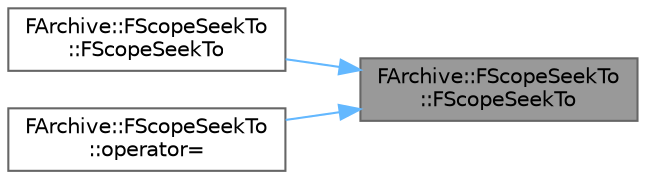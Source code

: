 digraph "FArchive::FScopeSeekTo::FScopeSeekTo"
{
 // INTERACTIVE_SVG=YES
 // LATEX_PDF_SIZE
  bgcolor="transparent";
  edge [fontname=Helvetica,fontsize=10,labelfontname=Helvetica,labelfontsize=10];
  node [fontname=Helvetica,fontsize=10,shape=box,height=0.2,width=0.4];
  rankdir="RL";
  Node1 [id="Node000001",label="FArchive::FScopeSeekTo\l::FScopeSeekTo",height=0.2,width=0.4,color="gray40", fillcolor="grey60", style="filled", fontcolor="black",tooltip=" "];
  Node1 -> Node2 [id="edge1_Node000001_Node000002",dir="back",color="steelblue1",style="solid",tooltip=" "];
  Node2 [id="Node000002",label="FArchive::FScopeSeekTo\l::FScopeSeekTo",height=0.2,width=0.4,color="grey40", fillcolor="white", style="filled",URL="$d1/d1a/classFArchive_1_1FScopeSeekTo.html#a8b9e9a96a81f7bef2e92cbd75b119195",tooltip=" "];
  Node1 -> Node3 [id="edge2_Node000001_Node000003",dir="back",color="steelblue1",style="solid",tooltip=" "];
  Node3 [id="Node000003",label="FArchive::FScopeSeekTo\l::operator=",height=0.2,width=0.4,color="grey40", fillcolor="white", style="filled",URL="$d1/d1a/classFArchive_1_1FScopeSeekTo.html#a9bf1a1f86c8383ad76448f97a6ce8793",tooltip=" "];
}
